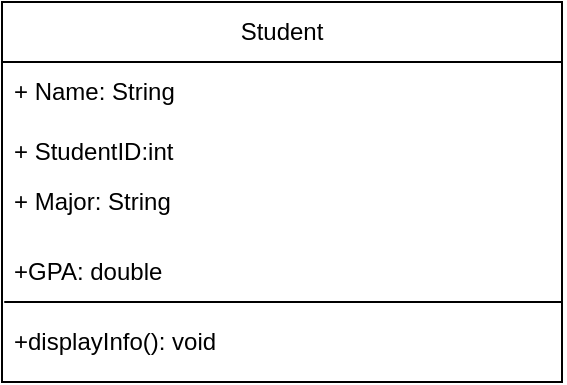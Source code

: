 <mxfile version="24.7.14">
  <diagram name="Страница — 1" id="ulo-RsFd3U37LwOhvGmt">
    <mxGraphModel grid="1" page="1" gridSize="10" guides="1" tooltips="1" connect="1" arrows="1" fold="1" pageScale="1" pageWidth="827" pageHeight="1169" math="0" shadow="0">
      <root>
        <mxCell id="0" />
        <mxCell id="1" parent="0" />
        <mxCell id="UDD1bxgAwQAXgIZ2tTvi-1" value="Student" style="swimlane;fontStyle=0;childLayout=stackLayout;horizontal=1;startSize=30;horizontalStack=0;resizeParent=1;resizeParentMax=0;resizeLast=0;collapsible=1;marginBottom=0;whiteSpace=wrap;html=1;" vertex="1" parent="1">
          <mxGeometry x="90" y="50" width="280" height="190" as="geometry" />
        </mxCell>
        <mxCell id="UDD1bxgAwQAXgIZ2tTvi-2" value="+ Name: String" style="text;strokeColor=none;fillColor=none;align=left;verticalAlign=middle;spacingLeft=4;spacingRight=4;overflow=hidden;points=[[0,0.5],[1,0.5]];portConstraint=eastwest;rotatable=0;whiteSpace=wrap;html=1;" vertex="1" parent="UDD1bxgAwQAXgIZ2tTvi-1">
          <mxGeometry y="30" width="280" height="30" as="geometry" />
        </mxCell>
        <mxCell id="UDD1bxgAwQAXgIZ2tTvi-3" value="+ StudentID:int" style="text;strokeColor=none;fillColor=none;align=left;verticalAlign=middle;spacingLeft=4;spacingRight=4;overflow=hidden;points=[[0,0.5],[1,0.5]];portConstraint=eastwest;rotatable=0;whiteSpace=wrap;html=1;" vertex="1" parent="UDD1bxgAwQAXgIZ2tTvi-1">
          <mxGeometry y="60" width="280" height="30" as="geometry" />
        </mxCell>
        <mxCell id="UDD1bxgAwQAXgIZ2tTvi-4" value="+ Major: String&lt;div&gt;&lt;br&gt;&lt;/div&gt;" style="text;strokeColor=none;fillColor=none;align=left;verticalAlign=middle;spacingLeft=4;spacingRight=4;overflow=hidden;points=[[0,0.5],[1,0.5]];portConstraint=eastwest;rotatable=0;whiteSpace=wrap;html=1;" vertex="1" parent="UDD1bxgAwQAXgIZ2tTvi-1">
          <mxGeometry y="90" width="280" height="30" as="geometry" />
        </mxCell>
        <mxCell id="UDD1bxgAwQAXgIZ2tTvi-13" value="+GPA: double" style="text;strokeColor=none;fillColor=none;align=left;verticalAlign=middle;spacingLeft=4;spacingRight=4;overflow=hidden;points=[[0,0.5],[1,0.5]];portConstraint=eastwest;rotatable=0;whiteSpace=wrap;html=1;" vertex="1" parent="UDD1bxgAwQAXgIZ2tTvi-1">
          <mxGeometry y="120" width="280" height="30" as="geometry" />
        </mxCell>
        <mxCell id="UDD1bxgAwQAXgIZ2tTvi-15" value="+displayInfo(): void" style="text;strokeColor=none;fillColor=none;align=left;verticalAlign=middle;spacingLeft=4;spacingRight=4;overflow=hidden;points=[[0,0.5],[1,0.5]];portConstraint=eastwest;rotatable=0;whiteSpace=wrap;html=1;" vertex="1" parent="UDD1bxgAwQAXgIZ2tTvi-1">
          <mxGeometry y="150" width="280" height="40" as="geometry" />
        </mxCell>
        <mxCell id="UDD1bxgAwQAXgIZ2tTvi-16" value="" style="endArrow=none;html=1;rounded=0;exitX=0.004;exitY=0;exitDx=0;exitDy=0;exitPerimeter=0;strokeWidth=1;" edge="1" parent="1" source="UDD1bxgAwQAXgIZ2tTvi-15">
          <mxGeometry width="50" height="50" relative="1" as="geometry">
            <mxPoint x="340" y="290" as="sourcePoint" />
            <mxPoint x="370" y="200" as="targetPoint" />
            <Array as="points">
              <mxPoint x="220" y="200" />
            </Array>
          </mxGeometry>
        </mxCell>
      </root>
    </mxGraphModel>
  </diagram>
</mxfile>
